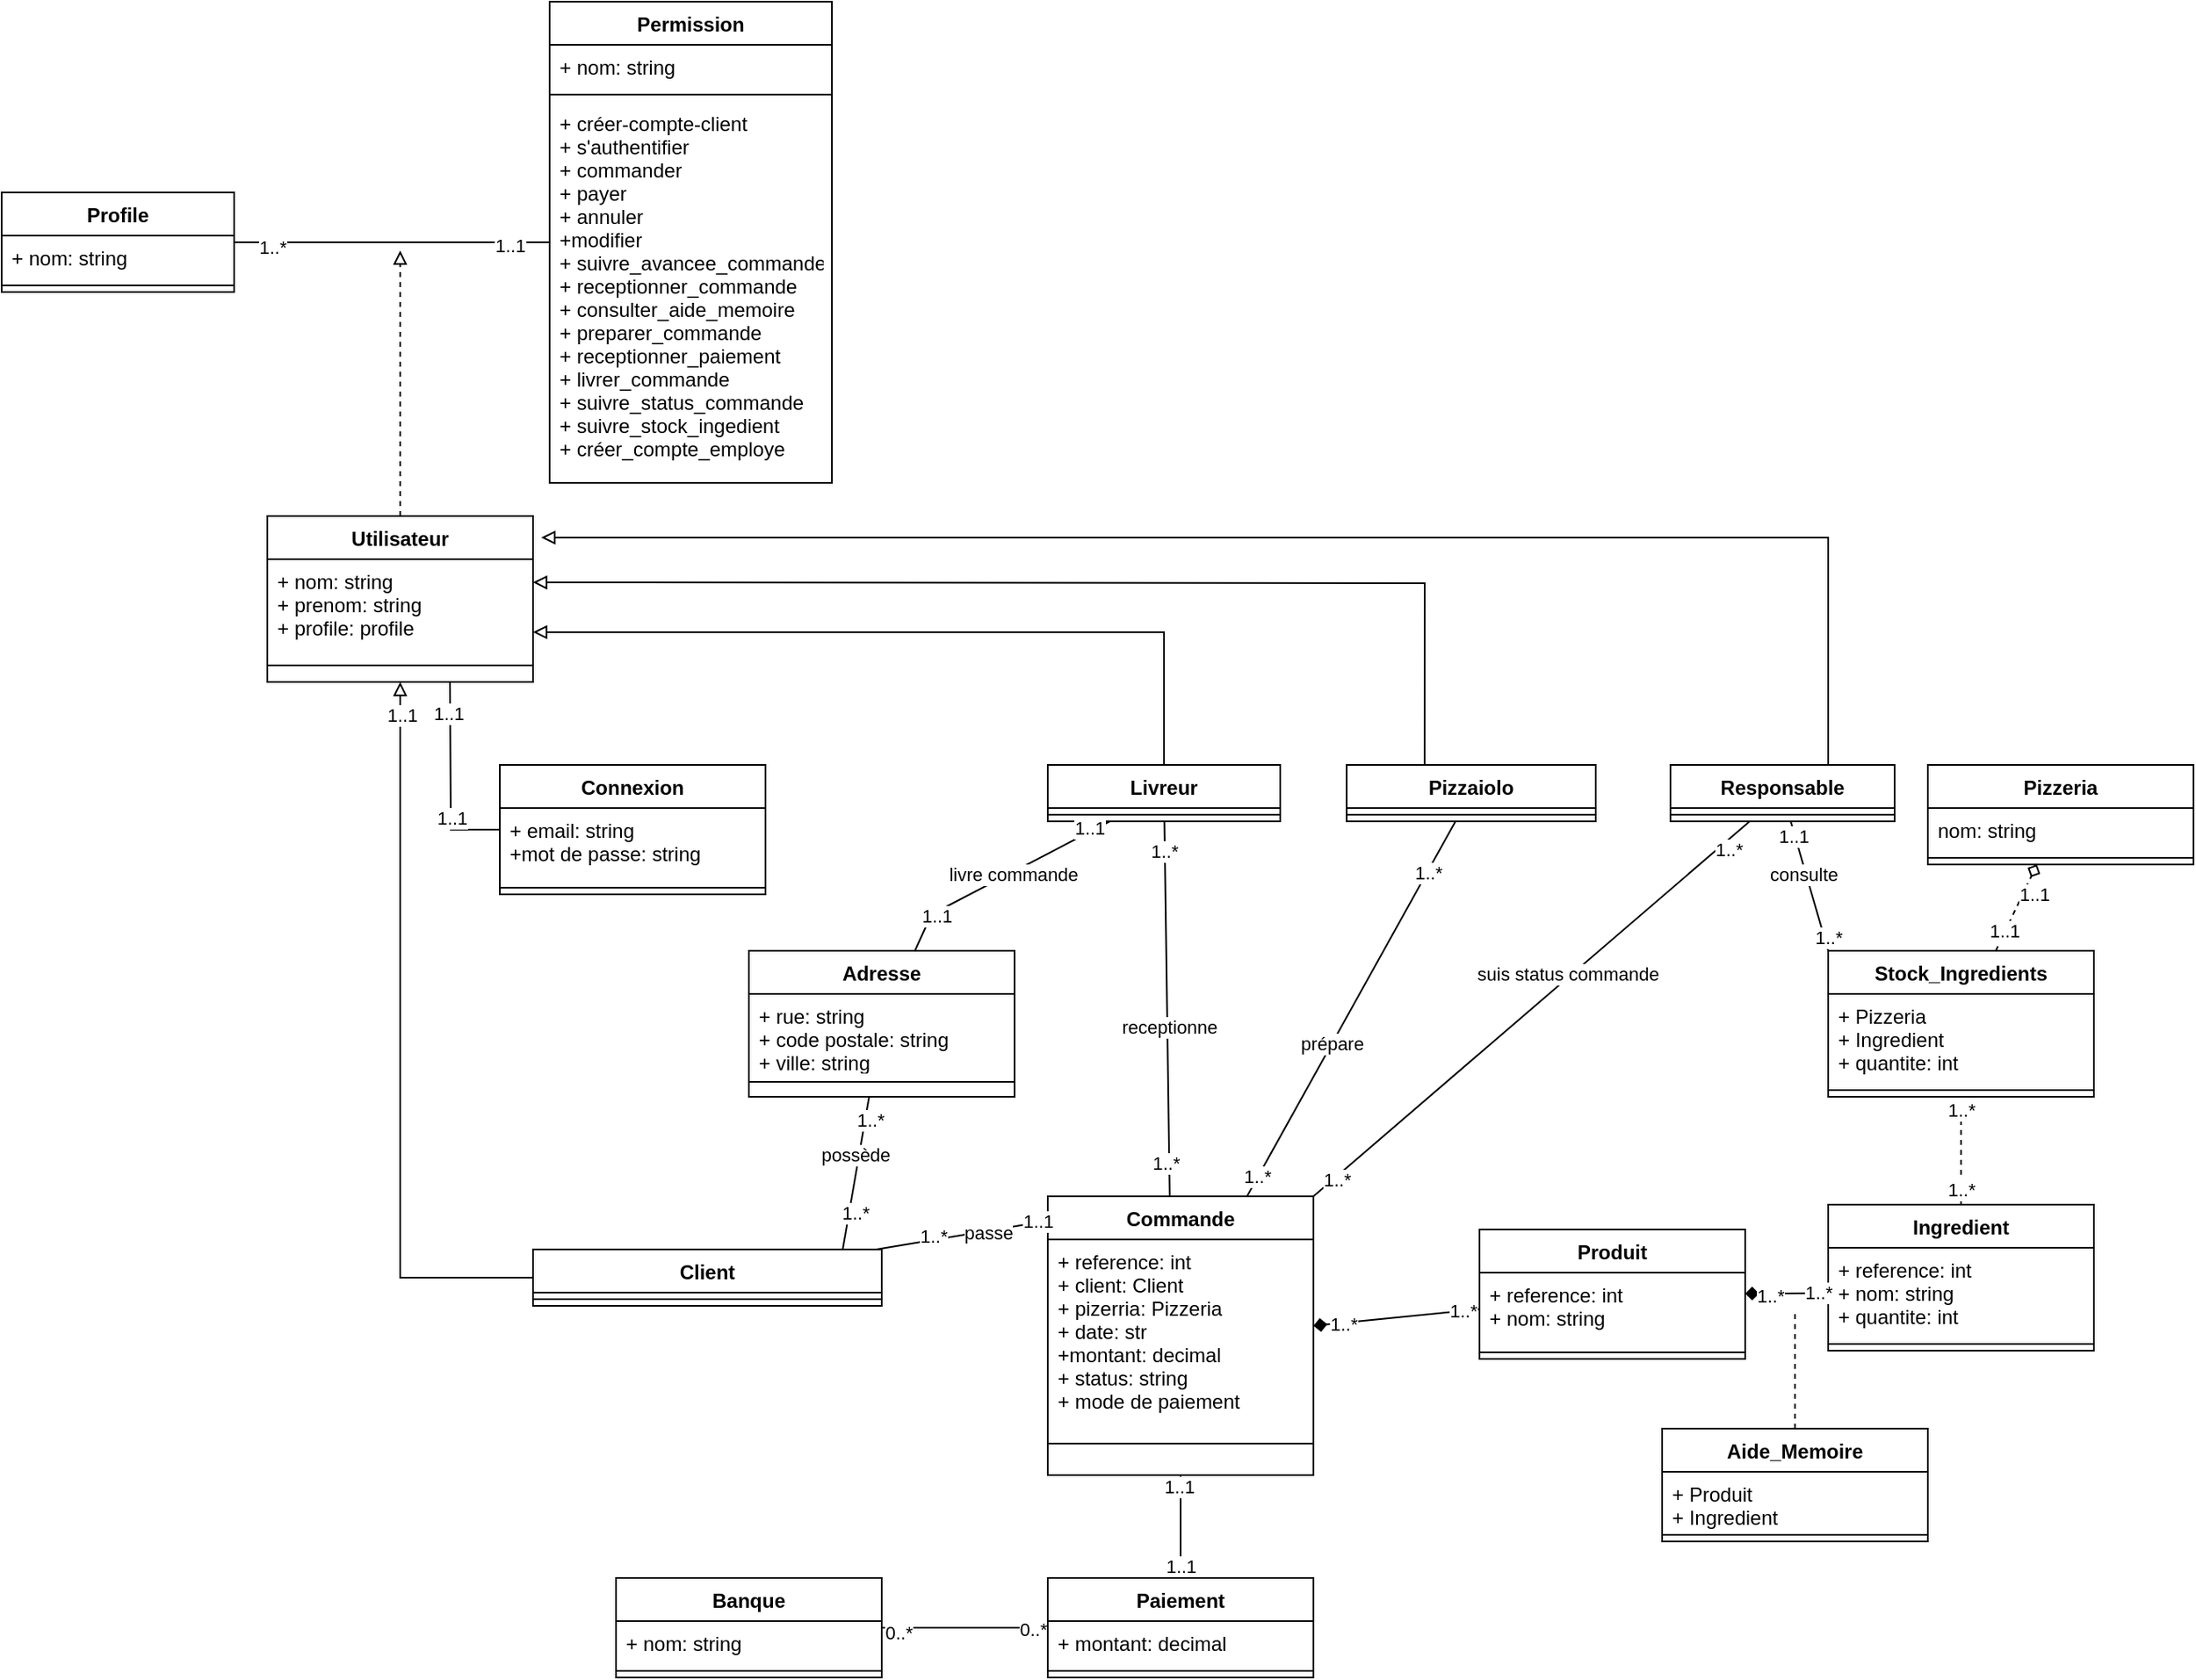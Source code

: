 <mxfile version="14.5.1" type="device"><diagram id="KDp-JJ43dgrBgCFw_8fw" name="Page-1"><mxGraphModel dx="2255" dy="1453" grid="1" gridSize="10" guides="1" tooltips="1" connect="1" arrows="1" fold="1" page="1" pageScale="1" pageWidth="1169" pageHeight="827" math="0" shadow="0"><root><mxCell id="0"/><mxCell id="1" parent="0"/><mxCell id="jycXSG4LUlBcbVMCZp96-9" style="edgeStyle=orthogonalEdgeStyle;rounded=0;orthogonalLoop=1;jettySize=auto;html=1;endArrow=none;endFill=0;startArrow=block;startFill=0;" parent="1" source="cRsiavOP6_7b4JECC0qZ-1" target="cRsiavOP6_7b4JECC0qZ-10" edge="1"><mxGeometry relative="1" as="geometry"><mxPoint x="-180" y="90" as="sourcePoint"/><mxPoint x="-60" y="376" as="targetPoint"/><Array as="points"><mxPoint x="-180" y="329"/></Array></mxGeometry></mxCell><mxCell id="jycXSG4LUlBcbVMCZp96-45" value="1..1" style="edgeLabel;html=1;align=center;verticalAlign=middle;resizable=0;points=[];" parent="jycXSG4LUlBcbVMCZp96-9" vertex="1" connectable="0"><mxGeometry x="-0.911" y="1" relative="1" as="geometry"><mxPoint as="offset"/></mxGeometry></mxCell><mxCell id="-czMJHXksivfodqNYjvB-1" style="edgeStyle=orthogonalEdgeStyle;rounded=0;orthogonalLoop=1;jettySize=auto;html=1;dashed=1;endArrow=block;endFill=0;" parent="1" source="cRsiavOP6_7b4JECC0qZ-1" edge="1"><mxGeometry relative="1" as="geometry"><mxPoint x="-180" y="-290" as="targetPoint"/></mxGeometry></mxCell><mxCell id="cRsiavOP6_7b4JECC0qZ-1" value="Utilisateur" style="swimlane;fontStyle=1;align=center;verticalAlign=top;childLayout=stackLayout;horizontal=1;startSize=26;horizontalStack=0;resizeParent=1;resizeParentMax=0;resizeLast=0;collapsible=1;marginBottom=0;" parent="1" vertex="1"><mxGeometry x="-260" y="-130" width="160" height="100" as="geometry"/></mxCell><mxCell id="cRsiavOP6_7b4JECC0qZ-2" value="+ nom: string&#10;+ prenom: string&#10;+ profile: profile" style="text;strokeColor=none;fillColor=none;align=left;verticalAlign=top;spacingLeft=4;spacingRight=4;overflow=hidden;rotatable=0;points=[[0,0.5],[1,0.5]];portConstraint=eastwest;" parent="cRsiavOP6_7b4JECC0qZ-1" vertex="1"><mxGeometry y="26" width="160" height="54" as="geometry"/></mxCell><mxCell id="cRsiavOP6_7b4JECC0qZ-3" value="" style="line;strokeWidth=1;fillColor=none;align=left;verticalAlign=middle;spacingTop=-1;spacingLeft=3;spacingRight=3;rotatable=0;labelPosition=right;points=[];portConstraint=eastwest;" parent="cRsiavOP6_7b4JECC0qZ-1" vertex="1"><mxGeometry y="80" width="160" height="20" as="geometry"/></mxCell><mxCell id="cRsiavOP6_7b4JECC0qZ-87" style="edgeStyle=none;rounded=0;orthogonalLoop=1;jettySize=auto;html=1;exitX=0.888;exitY=0.008;exitDx=0;exitDy=0;endArrow=none;endFill=0;exitPerimeter=0;" parent="1" source="cRsiavOP6_7b4JECC0qZ-10" target="cRsiavOP6_7b4JECC0qZ-15" edge="1"><mxGeometry relative="1" as="geometry"><mxPoint x="-20" y="210" as="targetPoint"/></mxGeometry></mxCell><mxCell id="cRsiavOP6_7b4JECC0qZ-89" value="1..*" style="edgeLabel;html=1;align=center;verticalAlign=middle;resizable=0;points=[];" parent="cRsiavOP6_7b4JECC0qZ-87" vertex="1" connectable="0"><mxGeometry x="-0.503" y="-3" relative="1" as="geometry"><mxPoint as="offset"/></mxGeometry></mxCell><mxCell id="cRsiavOP6_7b4JECC0qZ-90" value="1..*" style="edgeLabel;html=1;align=center;verticalAlign=middle;resizable=0;points=[];" parent="cRsiavOP6_7b4JECC0qZ-87" vertex="1" connectable="0"><mxGeometry x="0.706" y="-3" relative="1" as="geometry"><mxPoint as="offset"/></mxGeometry></mxCell><mxCell id="cRsiavOP6_7b4JECC0qZ-106" value="possède" style="edgeLabel;html=1;align=center;verticalAlign=middle;resizable=0;points=[];" parent="cRsiavOP6_7b4JECC0qZ-87" vertex="1" connectable="0"><mxGeometry x="0.23" y="3" relative="1" as="geometry"><mxPoint as="offset"/></mxGeometry></mxCell><mxCell id="cRsiavOP6_7b4JECC0qZ-10" value="Client" style="swimlane;fontStyle=1;align=center;verticalAlign=top;childLayout=stackLayout;horizontal=1;startSize=26;horizontalStack=0;resizeParent=1;resizeParentMax=0;resizeLast=0;collapsible=1;marginBottom=0;" parent="1" vertex="1"><mxGeometry x="-100" y="312" width="210" height="34" as="geometry"><mxRectangle x="240" y="270" width="70" height="26" as="alternateBounds"/></mxGeometry></mxCell><mxCell id="cRsiavOP6_7b4JECC0qZ-12" value="" style="line;strokeWidth=1;fillColor=none;align=left;verticalAlign=middle;spacingTop=-1;spacingLeft=3;spacingRight=3;rotatable=0;labelPosition=right;points=[];portConstraint=eastwest;" parent="cRsiavOP6_7b4JECC0qZ-10" vertex="1"><mxGeometry y="26" width="210" height="8" as="geometry"/></mxCell><mxCell id="cRsiavOP6_7b4JECC0qZ-15" value="Adresse" style="swimlane;fontStyle=1;align=center;verticalAlign=top;childLayout=stackLayout;horizontal=1;startSize=26;horizontalStack=0;resizeParent=1;resizeParentMax=0;resizeLast=0;collapsible=1;marginBottom=0;" parent="1" vertex="1"><mxGeometry x="30" y="132" width="160" height="88" as="geometry"/></mxCell><mxCell id="cRsiavOP6_7b4JECC0qZ-16" value="+ rue: string&#10;+ code postale: string&#10;+ ville: string" style="text;strokeColor=none;fillColor=none;align=left;verticalAlign=top;spacingLeft=4;spacingRight=4;overflow=hidden;rotatable=0;points=[[0,0.5],[1,0.5]];portConstraint=eastwest;" parent="cRsiavOP6_7b4JECC0qZ-15" vertex="1"><mxGeometry y="26" width="160" height="44" as="geometry"/></mxCell><mxCell id="cRsiavOP6_7b4JECC0qZ-17" value="" style="line;strokeWidth=1;fillColor=none;align=left;verticalAlign=middle;spacingTop=-1;spacingLeft=3;spacingRight=3;rotatable=0;labelPosition=right;points=[];portConstraint=eastwest;" parent="cRsiavOP6_7b4JECC0qZ-15" vertex="1"><mxGeometry y="70" width="160" height="18" as="geometry"/></mxCell><mxCell id="cRsiavOP6_7b4JECC0qZ-121" style="edgeStyle=none;rounded=0;orthogonalLoop=1;jettySize=auto;html=1;exitX=0.75;exitY=0;exitDx=0;exitDy=0;endArrow=none;endFill=0;" parent="1" source="cRsiavOP6_7b4JECC0qZ-25" target="cRsiavOP6_7b4JECC0qZ-53" edge="1"><mxGeometry relative="1" as="geometry"/></mxCell><mxCell id="cRsiavOP6_7b4JECC0qZ-122" value="1..*" style="edgeLabel;html=1;align=center;verticalAlign=middle;resizable=0;points=[];" parent="cRsiavOP6_7b4JECC0qZ-121" vertex="1" connectable="0"><mxGeometry x="0.73" relative="1" as="geometry"><mxPoint as="offset"/></mxGeometry></mxCell><mxCell id="cRsiavOP6_7b4JECC0qZ-123" value="1..*" style="edgeLabel;html=1;align=center;verticalAlign=middle;resizable=0;points=[];" parent="cRsiavOP6_7b4JECC0qZ-121" vertex="1" connectable="0"><mxGeometry x="-0.901" y="1" relative="1" as="geometry"><mxPoint as="offset"/></mxGeometry></mxCell><mxCell id="cRsiavOP6_7b4JECC0qZ-124" value="prépare" style="edgeLabel;html=1;align=center;verticalAlign=middle;resizable=0;points=[];" parent="cRsiavOP6_7b4JECC0qZ-121" vertex="1" connectable="0"><mxGeometry x="-0.187" relative="1" as="geometry"><mxPoint as="offset"/></mxGeometry></mxCell><mxCell id="cRsiavOP6_7b4JECC0qZ-125" style="edgeStyle=none;rounded=0;orthogonalLoop=1;jettySize=auto;html=1;exitX=1;exitY=0;exitDx=0;exitDy=0;endArrow=none;endFill=0;" parent="1" source="cRsiavOP6_7b4JECC0qZ-25" target="cRsiavOP6_7b4JECC0qZ-57" edge="1"><mxGeometry relative="1" as="geometry"><mxPoint x="620" y="130" as="targetPoint"/></mxGeometry></mxCell><mxCell id="cRsiavOP6_7b4JECC0qZ-126" value="1..*" style="edgeLabel;html=1;align=center;verticalAlign=middle;resizable=0;points=[];" parent="cRsiavOP6_7b4JECC0qZ-125" vertex="1" connectable="0"><mxGeometry x="-0.9" y="-1" relative="1" as="geometry"><mxPoint as="offset"/></mxGeometry></mxCell><mxCell id="cRsiavOP6_7b4JECC0qZ-127" value="1..*" style="edgeLabel;html=1;align=center;verticalAlign=middle;resizable=0;points=[];" parent="cRsiavOP6_7b4JECC0qZ-125" vertex="1" connectable="0"><mxGeometry x="0.881" y="-4" relative="1" as="geometry"><mxPoint as="offset"/></mxGeometry></mxCell><mxCell id="cRsiavOP6_7b4JECC0qZ-128" value="suis status commande" style="edgeLabel;html=1;align=center;verticalAlign=middle;resizable=0;points=[];" parent="cRsiavOP6_7b4JECC0qZ-125" vertex="1" connectable="0"><mxGeometry x="0.175" y="2" relative="1" as="geometry"><mxPoint as="offset"/></mxGeometry></mxCell><mxCell id="cRsiavOP6_7b4JECC0qZ-25" value="Commande" style="swimlane;fontStyle=1;align=center;verticalAlign=top;childLayout=stackLayout;horizontal=1;startSize=26;horizontalStack=0;resizeParent=1;resizeParentMax=0;resizeLast=0;collapsible=1;marginBottom=0;" parent="1" vertex="1"><mxGeometry x="210" y="280" width="160" height="168" as="geometry"/></mxCell><mxCell id="cRsiavOP6_7b4JECC0qZ-26" value="+ reference: int&#10;+ client: Client&#10;+ pizerria: Pizzeria&#10;+ date: str&#10;+montant: decimal&#10;+ status: string&#10;+ mode de paiement" style="text;strokeColor=none;fillColor=none;align=left;verticalAlign=top;spacingLeft=4;spacingRight=4;overflow=hidden;rotatable=0;points=[[0,0.5],[1,0.5]];portConstraint=eastwest;" parent="cRsiavOP6_7b4JECC0qZ-25" vertex="1"><mxGeometry y="26" width="160" height="104" as="geometry"/></mxCell><mxCell id="cRsiavOP6_7b4JECC0qZ-27" value="" style="line;strokeWidth=1;fillColor=none;align=left;verticalAlign=middle;spacingTop=-1;spacingLeft=3;spacingRight=3;rotatable=0;labelPosition=right;points=[];portConstraint=eastwest;" parent="cRsiavOP6_7b4JECC0qZ-25" vertex="1"><mxGeometry y="130" width="160" height="38" as="geometry"/></mxCell><mxCell id="cRsiavOP6_7b4JECC0qZ-29" value="Produit" style="swimlane;fontStyle=1;align=center;verticalAlign=top;childLayout=stackLayout;horizontal=1;startSize=26;horizontalStack=0;resizeParent=1;resizeParentMax=0;resizeLast=0;collapsible=1;marginBottom=0;" parent="1" vertex="1"><mxGeometry x="470" y="300" width="160" height="78" as="geometry"/></mxCell><mxCell id="cRsiavOP6_7b4JECC0qZ-30" value="+ reference: int&#10;+ nom: string" style="text;strokeColor=none;fillColor=none;align=left;verticalAlign=top;spacingLeft=4;spacingRight=4;overflow=hidden;rotatable=0;points=[[0,0.5],[1,0.5]];portConstraint=eastwest;" parent="cRsiavOP6_7b4JECC0qZ-29" vertex="1"><mxGeometry y="26" width="160" height="44" as="geometry"/></mxCell><mxCell id="cRsiavOP6_7b4JECC0qZ-31" value="" style="line;strokeWidth=1;fillColor=none;align=left;verticalAlign=middle;spacingTop=-1;spacingLeft=3;spacingRight=3;rotatable=0;labelPosition=right;points=[];portConstraint=eastwest;" parent="cRsiavOP6_7b4JECC0qZ-29" vertex="1"><mxGeometry y="70" width="160" height="8" as="geometry"/></mxCell><mxCell id="cRsiavOP6_7b4JECC0qZ-33" value="Pizzeria" style="swimlane;fontStyle=1;align=center;verticalAlign=top;childLayout=stackLayout;horizontal=1;startSize=26;horizontalStack=0;resizeParent=1;resizeParentMax=0;resizeLast=0;collapsible=1;marginBottom=0;" parent="1" vertex="1"><mxGeometry x="740" y="20" width="160" height="60" as="geometry"/></mxCell><mxCell id="cRsiavOP6_7b4JECC0qZ-34" value="nom: string" style="text;strokeColor=none;fillColor=none;align=left;verticalAlign=top;spacingLeft=4;spacingRight=4;overflow=hidden;rotatable=0;points=[[0,0.5],[1,0.5]];portConstraint=eastwest;" parent="cRsiavOP6_7b4JECC0qZ-33" vertex="1"><mxGeometry y="26" width="160" height="26" as="geometry"/></mxCell><mxCell id="cRsiavOP6_7b4JECC0qZ-35" value="" style="line;strokeWidth=1;fillColor=none;align=left;verticalAlign=middle;spacingTop=-1;spacingLeft=3;spacingRight=3;rotatable=0;labelPosition=right;points=[];portConstraint=eastwest;" parent="cRsiavOP6_7b4JECC0qZ-33" vertex="1"><mxGeometry y="52" width="160" height="8" as="geometry"/></mxCell><mxCell id="cRsiavOP6_7b4JECC0qZ-100" style="edgeStyle=none;rounded=0;orthogonalLoop=1;jettySize=auto;html=1;endArrow=none;endFill=0;dashed=1;" parent="1" source="cRsiavOP6_7b4JECC0qZ-37" target="cRsiavOP6_7b4JECC0qZ-61" edge="1"><mxGeometry relative="1" as="geometry"/></mxCell><mxCell id="cRsiavOP6_7b4JECC0qZ-101" value="1..*" style="edgeLabel;html=1;align=center;verticalAlign=middle;resizable=0;points=[];" parent="cRsiavOP6_7b4JECC0qZ-100" vertex="1" connectable="0"><mxGeometry x="-0.709" relative="1" as="geometry"><mxPoint as="offset"/></mxGeometry></mxCell><mxCell id="cRsiavOP6_7b4JECC0qZ-102" value="1..*" style="edgeLabel;html=1;align=center;verticalAlign=middle;resizable=0;points=[];" parent="cRsiavOP6_7b4JECC0qZ-100" vertex="1" connectable="0"><mxGeometry x="0.767" relative="1" as="geometry"><mxPoint as="offset"/></mxGeometry></mxCell><mxCell id="cRsiavOP6_7b4JECC0qZ-37" value="Ingredient" style="swimlane;fontStyle=1;align=center;verticalAlign=top;childLayout=stackLayout;horizontal=1;startSize=26;horizontalStack=0;resizeParent=1;resizeParentMax=0;resizeLast=0;collapsible=1;marginBottom=0;" parent="1" vertex="1"><mxGeometry x="680" y="285" width="160" height="88" as="geometry"/></mxCell><mxCell id="cRsiavOP6_7b4JECC0qZ-38" value="+ reference: int&#10;+ nom: string&#10;+ quantite: int" style="text;strokeColor=none;fillColor=none;align=left;verticalAlign=top;spacingLeft=4;spacingRight=4;overflow=hidden;rotatable=0;points=[[0,0.5],[1,0.5]];portConstraint=eastwest;" parent="cRsiavOP6_7b4JECC0qZ-37" vertex="1"><mxGeometry y="26" width="160" height="54" as="geometry"/></mxCell><mxCell id="cRsiavOP6_7b4JECC0qZ-39" value="" style="line;strokeWidth=1;fillColor=none;align=left;verticalAlign=middle;spacingTop=-1;spacingLeft=3;spacingRight=3;rotatable=0;labelPosition=right;points=[];portConstraint=eastwest;" parent="cRsiavOP6_7b4JECC0qZ-37" vertex="1"><mxGeometry y="80" width="160" height="8" as="geometry"/></mxCell><mxCell id="jycXSG4LUlBcbVMCZp96-35" style="edgeStyle=orthogonalEdgeStyle;rounded=0;orthogonalLoop=1;jettySize=auto;html=1;dashed=1;endArrow=none;endFill=0;" parent="1" source="cRsiavOP6_7b4JECC0qZ-41" edge="1"><mxGeometry relative="1" as="geometry"><mxPoint x="660" y="350" as="targetPoint"/></mxGeometry></mxCell><mxCell id="cRsiavOP6_7b4JECC0qZ-41" value="Aide_Memoire" style="swimlane;fontStyle=1;align=center;verticalAlign=top;childLayout=stackLayout;horizontal=1;startSize=26;horizontalStack=0;resizeParent=1;resizeParentMax=0;resizeLast=0;collapsible=1;marginBottom=0;" parent="1" vertex="1"><mxGeometry x="580" y="420" width="160" height="68" as="geometry"/></mxCell><mxCell id="cRsiavOP6_7b4JECC0qZ-42" value="+ Produit&#10;+ Ingredient" style="text;strokeColor=none;fillColor=none;align=left;verticalAlign=top;spacingLeft=4;spacingRight=4;overflow=hidden;rotatable=0;points=[[0,0.5],[1,0.5]];portConstraint=eastwest;" parent="cRsiavOP6_7b4JECC0qZ-41" vertex="1"><mxGeometry y="26" width="160" height="34" as="geometry"/></mxCell><mxCell id="cRsiavOP6_7b4JECC0qZ-43" value="" style="line;strokeWidth=1;fillColor=none;align=left;verticalAlign=middle;spacingTop=-1;spacingLeft=3;spacingRight=3;rotatable=0;labelPosition=right;points=[];portConstraint=eastwest;" parent="cRsiavOP6_7b4JECC0qZ-41" vertex="1"><mxGeometry y="60" width="160" height="8" as="geometry"/></mxCell><mxCell id="jycXSG4LUlBcbVMCZp96-1" style="edgeStyle=orthogonalEdgeStyle;rounded=0;orthogonalLoop=1;jettySize=auto;html=1;endArrow=none;endFill=0;" parent="1" source="cRsiavOP6_7b4JECC0qZ-45" target="cRsiavOP6_7b4JECC0qZ-65" edge="1"><mxGeometry relative="1" as="geometry"/></mxCell><mxCell id="jycXSG4LUlBcbVMCZp96-3" value="0..*" style="edgeLabel;html=1;align=center;verticalAlign=middle;resizable=0;points=[];" parent="jycXSG4LUlBcbVMCZp96-1" vertex="1" connectable="0"><mxGeometry x="-0.8" y="-3" relative="1" as="geometry"><mxPoint as="offset"/></mxGeometry></mxCell><mxCell id="jycXSG4LUlBcbVMCZp96-4" value="0..*" style="edgeLabel;html=1;align=center;verticalAlign=middle;resizable=0;points=[];" parent="jycXSG4LUlBcbVMCZp96-1" vertex="1" connectable="0"><mxGeometry x="0.818" y="-1" relative="1" as="geometry"><mxPoint as="offset"/></mxGeometry></mxCell><mxCell id="cRsiavOP6_7b4JECC0qZ-45" value="Banque" style="swimlane;fontStyle=1;align=center;verticalAlign=top;childLayout=stackLayout;horizontal=1;startSize=26;horizontalStack=0;resizeParent=1;resizeParentMax=0;resizeLast=0;collapsible=1;marginBottom=0;" parent="1" vertex="1"><mxGeometry x="-50" y="510" width="160" height="60" as="geometry"/></mxCell><mxCell id="cRsiavOP6_7b4JECC0qZ-46" value="+ nom: string" style="text;strokeColor=none;fillColor=none;align=left;verticalAlign=top;spacingLeft=4;spacingRight=4;overflow=hidden;rotatable=0;points=[[0,0.5],[1,0.5]];portConstraint=eastwest;" parent="cRsiavOP6_7b4JECC0qZ-45" vertex="1"><mxGeometry y="26" width="160" height="26" as="geometry"/></mxCell><mxCell id="cRsiavOP6_7b4JECC0qZ-47" value="" style="line;strokeWidth=1;fillColor=none;align=left;verticalAlign=middle;spacingTop=-1;spacingLeft=3;spacingRight=3;rotatable=0;labelPosition=right;points=[];portConstraint=eastwest;" parent="cRsiavOP6_7b4JECC0qZ-45" vertex="1"><mxGeometry y="52" width="160" height="8" as="geometry"/></mxCell><mxCell id="cRsiavOP6_7b4JECC0qZ-112" style="edgeStyle=none;rounded=0;orthogonalLoop=1;jettySize=auto;html=1;entryX=0.459;entryY=-0.001;entryDx=0;entryDy=0;entryPerimeter=0;endArrow=none;endFill=0;" parent="1" source="cRsiavOP6_7b4JECC0qZ-49" target="cRsiavOP6_7b4JECC0qZ-25" edge="1"><mxGeometry relative="1" as="geometry"/></mxCell><mxCell id="cRsiavOP6_7b4JECC0qZ-114" value="1..*" style="edgeLabel;html=1;align=center;verticalAlign=middle;resizable=0;points=[];" parent="cRsiavOP6_7b4JECC0qZ-112" vertex="1" connectable="0"><mxGeometry x="0.822" y="-2" relative="1" as="geometry"><mxPoint as="offset"/></mxGeometry></mxCell><mxCell id="cRsiavOP6_7b4JECC0qZ-115" value="receptionne" style="edgeLabel;html=1;align=center;verticalAlign=middle;resizable=0;points=[];" parent="cRsiavOP6_7b4JECC0qZ-112" vertex="1" connectable="0"><mxGeometry x="0.098" y="1" relative="1" as="geometry"><mxPoint as="offset"/></mxGeometry></mxCell><mxCell id="cRsiavOP6_7b4JECC0qZ-120" value="1..*" style="edgeLabel;html=1;align=center;verticalAlign=middle;resizable=0;points=[];" parent="cRsiavOP6_7b4JECC0qZ-112" vertex="1" connectable="0"><mxGeometry x="-0.841" y="-1" relative="1" as="geometry"><mxPoint as="offset"/></mxGeometry></mxCell><mxCell id="cRsiavOP6_7b4JECC0qZ-49" value="Livreur" style="swimlane;fontStyle=1;align=center;verticalAlign=top;childLayout=stackLayout;horizontal=1;startSize=26;horizontalStack=0;resizeParent=1;resizeParentMax=0;resizeLast=0;collapsible=1;marginBottom=0;" parent="1" vertex="1"><mxGeometry x="210" y="20" width="140" height="34" as="geometry"><mxRectangle x="210" y="20" width="70" height="26" as="alternateBounds"/></mxGeometry></mxCell><mxCell id="cRsiavOP6_7b4JECC0qZ-51" value="" style="line;strokeWidth=1;fillColor=none;align=left;verticalAlign=middle;spacingTop=-1;spacingLeft=3;spacingRight=3;rotatable=0;labelPosition=right;points=[];portConstraint=eastwest;" parent="cRsiavOP6_7b4JECC0qZ-49" vertex="1"><mxGeometry y="26" width="140" height="8" as="geometry"/></mxCell><mxCell id="cRsiavOP6_7b4JECC0qZ-53" value="Pizzaiolo" style="swimlane;fontStyle=1;align=center;verticalAlign=top;childLayout=stackLayout;horizontal=1;startSize=26;horizontalStack=0;resizeParent=1;resizeParentMax=0;resizeLast=0;collapsible=1;marginBottom=0;" parent="1" vertex="1"><mxGeometry x="390" y="20" width="150" height="34" as="geometry"/></mxCell><mxCell id="cRsiavOP6_7b4JECC0qZ-55" value="" style="line;strokeWidth=1;fillColor=none;align=left;verticalAlign=middle;spacingTop=-1;spacingLeft=3;spacingRight=3;rotatable=0;labelPosition=right;points=[];portConstraint=eastwest;" parent="cRsiavOP6_7b4JECC0qZ-53" vertex="1"><mxGeometry y="26" width="150" height="8" as="geometry"/></mxCell><mxCell id="cRsiavOP6_7b4JECC0qZ-57" value="Responsable" style="swimlane;fontStyle=1;align=center;verticalAlign=top;childLayout=stackLayout;horizontal=1;startSize=26;horizontalStack=0;resizeParent=1;resizeParentMax=0;resizeLast=0;collapsible=1;marginBottom=0;" parent="1" vertex="1"><mxGeometry x="585" y="20" width="135" height="34" as="geometry"/></mxCell><mxCell id="cRsiavOP6_7b4JECC0qZ-59" value="" style="line;strokeWidth=1;fillColor=none;align=left;verticalAlign=middle;spacingTop=-1;spacingLeft=3;spacingRight=3;rotatable=0;labelPosition=right;points=[];portConstraint=eastwest;" parent="cRsiavOP6_7b4JECC0qZ-57" vertex="1"><mxGeometry y="26" width="135" height="8" as="geometry"/></mxCell><mxCell id="cRsiavOP6_7b4JECC0qZ-103" style="edgeStyle=none;rounded=0;orthogonalLoop=1;jettySize=auto;html=1;startArrow=none;startFill=0;endArrow=diamond;endFill=0;dashed=1;" parent="1" source="cRsiavOP6_7b4JECC0qZ-61" target="cRsiavOP6_7b4JECC0qZ-33" edge="1"><mxGeometry relative="1" as="geometry"><mxPoint x="980" y="116" as="targetPoint"/></mxGeometry></mxCell><mxCell id="cRsiavOP6_7b4JECC0qZ-104" value="1..1" style="edgeLabel;html=1;align=center;verticalAlign=middle;resizable=0;points=[];" parent="cRsiavOP6_7b4JECC0qZ-103" vertex="1" connectable="0"><mxGeometry x="-0.589" relative="1" as="geometry"><mxPoint y="-1" as="offset"/></mxGeometry></mxCell><mxCell id="cRsiavOP6_7b4JECC0qZ-105" value="1..1" style="edgeLabel;html=1;align=center;verticalAlign=middle;resizable=0;points=[];" parent="cRsiavOP6_7b4JECC0qZ-103" vertex="1" connectable="0"><mxGeometry x="0.767" y="-1" relative="1" as="geometry"><mxPoint y="11" as="offset"/></mxGeometry></mxCell><mxCell id="cRsiavOP6_7b4JECC0qZ-129" style="edgeStyle=none;rounded=0;orthogonalLoop=1;jettySize=auto;html=1;exitX=0;exitY=0;exitDx=0;exitDy=0;endArrow=none;endFill=0;" parent="1" source="cRsiavOP6_7b4JECC0qZ-61" target="cRsiavOP6_7b4JECC0qZ-57" edge="1"><mxGeometry relative="1" as="geometry"/></mxCell><mxCell id="cRsiavOP6_7b4JECC0qZ-130" value="1..1" style="edgeLabel;html=1;align=center;verticalAlign=middle;resizable=0;points=[];" parent="cRsiavOP6_7b4JECC0qZ-129" vertex="1" connectable="0"><mxGeometry x="0.787" y="1" relative="1" as="geometry"><mxPoint as="offset"/></mxGeometry></mxCell><mxCell id="cRsiavOP6_7b4JECC0qZ-131" value="1..*" style="edgeLabel;html=1;align=center;verticalAlign=middle;resizable=0;points=[];" parent="cRsiavOP6_7b4JECC0qZ-129" vertex="1" connectable="0"><mxGeometry x="-0.789" y="-2" relative="1" as="geometry"><mxPoint as="offset"/></mxGeometry></mxCell><mxCell id="jycXSG4LUlBcbVMCZp96-8" value="consulte" style="edgeLabel;html=1;align=center;verticalAlign=middle;resizable=0;points=[];" parent="cRsiavOP6_7b4JECC0qZ-129" vertex="1" connectable="0"><mxGeometry x="0.206" y="2" relative="1" as="geometry"><mxPoint as="offset"/></mxGeometry></mxCell><mxCell id="cRsiavOP6_7b4JECC0qZ-61" value="Stock_Ingredients" style="swimlane;fontStyle=1;align=center;verticalAlign=top;childLayout=stackLayout;horizontal=1;startSize=26;horizontalStack=0;resizeParent=1;resizeParentMax=0;resizeLast=0;collapsible=1;marginBottom=0;" parent="1" vertex="1"><mxGeometry x="680" y="132" width="160" height="88" as="geometry"/></mxCell><mxCell id="cRsiavOP6_7b4JECC0qZ-62" value="+ Pizzeria&#10;+ Ingredient&#10;+ quantite: int" style="text;strokeColor=none;fillColor=none;align=left;verticalAlign=top;spacingLeft=4;spacingRight=4;overflow=hidden;rotatable=0;points=[[0,0.5],[1,0.5]];portConstraint=eastwest;" parent="cRsiavOP6_7b4JECC0qZ-61" vertex="1"><mxGeometry y="26" width="160" height="54" as="geometry"/></mxCell><mxCell id="cRsiavOP6_7b4JECC0qZ-63" value="" style="line;strokeWidth=1;fillColor=none;align=left;verticalAlign=middle;spacingTop=-1;spacingLeft=3;spacingRight=3;rotatable=0;labelPosition=right;points=[];portConstraint=eastwest;" parent="cRsiavOP6_7b4JECC0qZ-61" vertex="1"><mxGeometry y="80" width="160" height="8" as="geometry"/></mxCell><mxCell id="jycXSG4LUlBcbVMCZp96-5" style="edgeStyle=orthogonalEdgeStyle;rounded=0;orthogonalLoop=1;jettySize=auto;html=1;endArrow=none;endFill=0;" parent="1" source="cRsiavOP6_7b4JECC0qZ-65" target="cRsiavOP6_7b4JECC0qZ-25" edge="1"><mxGeometry relative="1" as="geometry"/></mxCell><mxCell id="jycXSG4LUlBcbVMCZp96-6" value="1..1" style="edgeLabel;html=1;align=center;verticalAlign=middle;resizable=0;points=[];" parent="jycXSG4LUlBcbVMCZp96-5" vertex="1" connectable="0"><mxGeometry x="0.778" y="1" relative="1" as="geometry"><mxPoint as="offset"/></mxGeometry></mxCell><mxCell id="jycXSG4LUlBcbVMCZp96-7" value="1..1" style="edgeLabel;html=1;align=center;verticalAlign=middle;resizable=0;points=[];" parent="jycXSG4LUlBcbVMCZp96-5" vertex="1" connectable="0"><mxGeometry x="-0.778" relative="1" as="geometry"><mxPoint as="offset"/></mxGeometry></mxCell><mxCell id="cRsiavOP6_7b4JECC0qZ-65" value="Paiement" style="swimlane;fontStyle=1;align=center;verticalAlign=top;childLayout=stackLayout;horizontal=1;startSize=26;horizontalStack=0;resizeParent=1;resizeParentMax=0;resizeLast=0;collapsible=1;marginBottom=0;" parent="1" vertex="1"><mxGeometry x="210" y="510" width="160" height="60" as="geometry"/></mxCell><mxCell id="cRsiavOP6_7b4JECC0qZ-66" value="+ montant: decimal" style="text;strokeColor=none;fillColor=none;align=left;verticalAlign=top;spacingLeft=4;spacingRight=4;overflow=hidden;rotatable=0;points=[[0,0.5],[1,0.5]];portConstraint=eastwest;" parent="cRsiavOP6_7b4JECC0qZ-65" vertex="1"><mxGeometry y="26" width="160" height="26" as="geometry"/></mxCell><mxCell id="cRsiavOP6_7b4JECC0qZ-67" value="" style="line;strokeWidth=1;fillColor=none;align=left;verticalAlign=middle;spacingTop=-1;spacingLeft=3;spacingRight=3;rotatable=0;labelPosition=right;points=[];portConstraint=eastwest;" parent="cRsiavOP6_7b4JECC0qZ-65" vertex="1"><mxGeometry y="52" width="160" height="8" as="geometry"/></mxCell><mxCell id="cRsiavOP6_7b4JECC0qZ-91" style="edgeStyle=none;rounded=0;orthogonalLoop=1;jettySize=auto;html=1;exitX=1;exitY=0.5;exitDx=0;exitDy=0;entryX=0;entryY=0.5;entryDx=0;entryDy=0;endArrow=none;endFill=0;startArrow=diamond;startFill=1;" parent="1" source="cRsiavOP6_7b4JECC0qZ-26" target="cRsiavOP6_7b4JECC0qZ-30" edge="1"><mxGeometry relative="1" as="geometry"/></mxCell><mxCell id="cRsiavOP6_7b4JECC0qZ-92" value="1..*" style="edgeLabel;html=1;align=center;verticalAlign=middle;resizable=0;points=[];" parent="cRsiavOP6_7b4JECC0qZ-91" vertex="1" connectable="0"><mxGeometry x="-0.654" relative="1" as="geometry"><mxPoint as="offset"/></mxGeometry></mxCell><mxCell id="cRsiavOP6_7b4JECC0qZ-93" value="1..*" style="edgeLabel;html=1;align=center;verticalAlign=middle;resizable=0;points=[];" parent="cRsiavOP6_7b4JECC0qZ-91" vertex="1" connectable="0"><mxGeometry x="0.817" relative="1" as="geometry"><mxPoint x="-1" as="offset"/></mxGeometry></mxCell><mxCell id="cRsiavOP6_7b4JECC0qZ-97" style="edgeStyle=none;rounded=0;orthogonalLoop=1;jettySize=auto;html=1;endArrow=diamond;endFill=1;startArrow=diamond;startFill=1;" parent="1" source="cRsiavOP6_7b4JECC0qZ-38" target="cRsiavOP6_7b4JECC0qZ-29" edge="1"><mxGeometry relative="1" as="geometry"><mxPoint x="610" y="310" as="targetPoint"/></mxGeometry></mxCell><mxCell id="cRsiavOP6_7b4JECC0qZ-98" value="1..*" style="edgeLabel;html=1;align=center;verticalAlign=middle;resizable=0;points=[];" parent="cRsiavOP6_7b4JECC0qZ-97" vertex="1" connectable="0"><mxGeometry x="0.416" y="1" relative="1" as="geometry"><mxPoint as="offset"/></mxGeometry></mxCell><mxCell id="cRsiavOP6_7b4JECC0qZ-99" value="1..*" style="edgeLabel;html=1;align=center;verticalAlign=middle;resizable=0;points=[];" parent="cRsiavOP6_7b4JECC0qZ-97" vertex="1" connectable="0"><mxGeometry x="-0.758" y="-1" relative="1" as="geometry"><mxPoint as="offset"/></mxGeometry></mxCell><mxCell id="cRsiavOP6_7b4JECC0qZ-108" style="edgeStyle=none;rounded=0;orthogonalLoop=1;jettySize=auto;html=1;entryX=0.024;entryY=0.084;entryDx=0;entryDy=0;entryPerimeter=0;endArrow=none;endFill=0;" parent="1" source="cRsiavOP6_7b4JECC0qZ-10" target="cRsiavOP6_7b4JECC0qZ-25" edge="1"><mxGeometry relative="1" as="geometry"/></mxCell><mxCell id="cRsiavOP6_7b4JECC0qZ-109" value="1..*" style="edgeLabel;html=1;align=center;verticalAlign=middle;resizable=0;points=[];" parent="cRsiavOP6_7b4JECC0qZ-108" vertex="1" connectable="0"><mxGeometry x="-0.366" y="3" relative="1" as="geometry"><mxPoint as="offset"/></mxGeometry></mxCell><mxCell id="cRsiavOP6_7b4JECC0qZ-110" value="1..1" style="edgeLabel;html=1;align=center;verticalAlign=middle;resizable=0;points=[];" parent="cRsiavOP6_7b4JECC0qZ-108" vertex="1" connectable="0"><mxGeometry x="0.803" y="1" relative="1" as="geometry"><mxPoint as="offset"/></mxGeometry></mxCell><mxCell id="cRsiavOP6_7b4JECC0qZ-111" value="passe" style="edgeLabel;html=1;align=center;verticalAlign=middle;resizable=0;points=[];" parent="cRsiavOP6_7b4JECC0qZ-108" vertex="1" connectable="0"><mxGeometry x="0.241" y="-1" relative="1" as="geometry"><mxPoint as="offset"/></mxGeometry></mxCell><mxCell id="cRsiavOP6_7b4JECC0qZ-116" style="edgeStyle=none;rounded=0;orthogonalLoop=1;jettySize=auto;html=1;endArrow=none;endFill=0;" parent="1" source="cRsiavOP6_7b4JECC0qZ-49" target="cRsiavOP6_7b4JECC0qZ-15" edge="1"><mxGeometry relative="1" as="geometry"><mxPoint x="-20" y="130" as="targetPoint"/><Array as="points"><mxPoint x="140" y="110"/></Array></mxGeometry></mxCell><mxCell id="cRsiavOP6_7b4JECC0qZ-117" value="1..1" style="edgeLabel;html=1;align=center;verticalAlign=middle;resizable=0;points=[];" parent="cRsiavOP6_7b4JECC0qZ-116" vertex="1" connectable="0"><mxGeometry x="-0.822" y="-2" relative="1" as="geometry"><mxPoint as="offset"/></mxGeometry></mxCell><mxCell id="cRsiavOP6_7b4JECC0qZ-118" value="1..1" style="edgeLabel;html=1;align=center;verticalAlign=middle;resizable=0;points=[];" parent="cRsiavOP6_7b4JECC0qZ-116" vertex="1" connectable="0"><mxGeometry x="0.631" y="2" relative="1" as="geometry"><mxPoint as="offset"/></mxGeometry></mxCell><mxCell id="cRsiavOP6_7b4JECC0qZ-119" value="livre commande" style="edgeLabel;html=1;align=center;verticalAlign=middle;resizable=0;points=[];" parent="cRsiavOP6_7b4JECC0qZ-116" vertex="1" connectable="0"><mxGeometry x="-0.086" y="1" relative="1" as="geometry"><mxPoint as="offset"/></mxGeometry></mxCell><mxCell id="qQmBy8qmAijH9EpwWrDC-1" style="edgeStyle=orthogonalEdgeStyle;rounded=0;orthogonalLoop=1;jettySize=auto;html=1;endArrow=none;endFill=0;" parent="1" source="cRsiavOP6_7b4JECC0qZ-21" edge="1"><mxGeometry relative="1" as="geometry"><mxPoint x="-150" y="-30" as="targetPoint"/></mxGeometry></mxCell><mxCell id="qQmBy8qmAijH9EpwWrDC-2" value="1..1" style="edgeLabel;html=1;align=center;verticalAlign=middle;resizable=0;points=[];" parent="qQmBy8qmAijH9EpwWrDC-1" vertex="1" connectable="0"><mxGeometry x="0.681" y="1" relative="1" as="geometry"><mxPoint as="offset"/></mxGeometry></mxCell><mxCell id="qQmBy8qmAijH9EpwWrDC-3" value="1..1" style="edgeLabel;html=1;align=center;verticalAlign=middle;resizable=0;points=[];" parent="qQmBy8qmAijH9EpwWrDC-1" vertex="1" connectable="0"><mxGeometry x="-0.378" relative="1" as="geometry"><mxPoint as="offset"/></mxGeometry></mxCell><mxCell id="cRsiavOP6_7b4JECC0qZ-21" value="Connexion" style="swimlane;fontStyle=1;align=center;verticalAlign=top;childLayout=stackLayout;horizontal=1;startSize=26;horizontalStack=0;resizeParent=1;resizeParentMax=0;resizeLast=0;collapsible=1;marginBottom=0;" parent="1" vertex="1"><mxGeometry x="-120" y="20" width="160" height="78" as="geometry"/></mxCell><mxCell id="cRsiavOP6_7b4JECC0qZ-22" value="+ email: string&#10;+mot de passe: string" style="text;strokeColor=none;fillColor=none;align=left;verticalAlign=top;spacingLeft=4;spacingRight=4;overflow=hidden;rotatable=0;points=[[0,0.5],[1,0.5]];portConstraint=eastwest;" parent="cRsiavOP6_7b4JECC0qZ-21" vertex="1"><mxGeometry y="26" width="160" height="44" as="geometry"/></mxCell><mxCell id="cRsiavOP6_7b4JECC0qZ-23" value="" style="line;strokeWidth=1;fillColor=none;align=left;verticalAlign=middle;spacingTop=-1;spacingLeft=3;spacingRight=3;rotatable=0;labelPosition=right;points=[];portConstraint=eastwest;" parent="cRsiavOP6_7b4JECC0qZ-21" vertex="1"><mxGeometry y="70" width="160" height="8" as="geometry"/></mxCell><mxCell id="jycXSG4LUlBcbVMCZp96-33" style="edgeStyle=orthogonalEdgeStyle;rounded=0;orthogonalLoop=1;jettySize=auto;html=1;endArrow=none;endFill=0;" parent="1" source="jycXSG4LUlBcbVMCZp96-14" target="jycXSG4LUlBcbVMCZp96-18" edge="1"><mxGeometry relative="1" as="geometry"/></mxCell><mxCell id="jycXSG4LUlBcbVMCZp96-46" value="1..*" style="edgeLabel;html=1;align=center;verticalAlign=middle;resizable=0;points=[];" parent="jycXSG4LUlBcbVMCZp96-33" vertex="1" connectable="0"><mxGeometry x="-0.76" y="-3" relative="1" as="geometry"><mxPoint as="offset"/></mxGeometry></mxCell><mxCell id="jycXSG4LUlBcbVMCZp96-47" value="1..1" style="edgeLabel;html=1;align=center;verticalAlign=middle;resizable=0;points=[];" parent="jycXSG4LUlBcbVMCZp96-33" vertex="1" connectable="0"><mxGeometry x="0.74" y="-2" relative="1" as="geometry"><mxPoint as="offset"/></mxGeometry></mxCell><mxCell id="jycXSG4LUlBcbVMCZp96-14" value="Profile" style="swimlane;fontStyle=1;align=center;verticalAlign=top;childLayout=stackLayout;horizontal=1;startSize=26;horizontalStack=0;resizeParent=1;resizeParentMax=0;resizeLast=0;collapsible=1;marginBottom=0;" parent="1" vertex="1"><mxGeometry x="-420" y="-325" width="140" height="60" as="geometry"/></mxCell><mxCell id="jycXSG4LUlBcbVMCZp96-15" value="+ nom: string" style="text;strokeColor=none;fillColor=none;align=left;verticalAlign=top;spacingLeft=4;spacingRight=4;overflow=hidden;rotatable=0;points=[[0,0.5],[1,0.5]];portConstraint=eastwest;" parent="jycXSG4LUlBcbVMCZp96-14" vertex="1"><mxGeometry y="26" width="140" height="26" as="geometry"/></mxCell><mxCell id="jycXSG4LUlBcbVMCZp96-16" value="" style="line;strokeWidth=1;fillColor=none;align=left;verticalAlign=middle;spacingTop=-1;spacingLeft=3;spacingRight=3;rotatable=0;labelPosition=right;points=[];portConstraint=eastwest;" parent="jycXSG4LUlBcbVMCZp96-14" vertex="1"><mxGeometry y="52" width="140" height="8" as="geometry"/></mxCell><mxCell id="jycXSG4LUlBcbVMCZp96-18" value="Permission" style="swimlane;fontStyle=1;align=center;verticalAlign=top;childLayout=stackLayout;horizontal=1;startSize=26;horizontalStack=0;resizeParent=1;resizeParentMax=0;resizeLast=0;collapsible=1;marginBottom=0;" parent="1" vertex="1"><mxGeometry x="-90" y="-440" width="170" height="290" as="geometry"/></mxCell><mxCell id="jycXSG4LUlBcbVMCZp96-19" value="+ nom: string" style="text;strokeColor=none;fillColor=none;align=left;verticalAlign=top;spacingLeft=4;spacingRight=4;overflow=hidden;rotatable=0;points=[[0,0.5],[1,0.5]];portConstraint=eastwest;" parent="jycXSG4LUlBcbVMCZp96-18" vertex="1"><mxGeometry y="26" width="170" height="26" as="geometry"/></mxCell><mxCell id="jycXSG4LUlBcbVMCZp96-20" value="" style="line;strokeWidth=1;fillColor=none;align=left;verticalAlign=middle;spacingTop=-1;spacingLeft=3;spacingRight=3;rotatable=0;labelPosition=right;points=[];portConstraint=eastwest;" parent="jycXSG4LUlBcbVMCZp96-18" vertex="1"><mxGeometry y="52" width="170" height="8" as="geometry"/></mxCell><mxCell id="jycXSG4LUlBcbVMCZp96-21" value="+ créer-compte-client&#10;+ s'authentifier&#10;+ commander&#10;+ payer&#10;+ annuler&#10;+modifier&#10;+ suivre_avancee_commande&#10;+ receptionner_commande&#10;+ consulter_aide_memoire&#10;+ preparer_commande&#10;+ receptionner_paiement&#10;+ livrer_commande&#10;+ suivre_status_commande&#10;+ suivre_stock_ingedient&#10;+ créer_compte_employe" style="text;strokeColor=none;fillColor=none;align=left;verticalAlign=top;spacingLeft=4;spacingRight=4;overflow=hidden;rotatable=0;points=[[0,0.5],[1,0.5]];portConstraint=eastwest;" parent="jycXSG4LUlBcbVMCZp96-18" vertex="1"><mxGeometry y="60" width="170" height="230" as="geometry"/></mxCell><mxCell id="jycXSG4LUlBcbVMCZp96-31" style="edgeStyle=orthogonalEdgeStyle;rounded=0;orthogonalLoop=1;jettySize=auto;html=1;entryX=0.313;entryY=-0.012;entryDx=0;entryDy=0;entryPerimeter=0;endArrow=none;endFill=0;startArrow=block;startFill=0;" parent="1" target="cRsiavOP6_7b4JECC0qZ-53" edge="1"><mxGeometry relative="1" as="geometry"><mxPoint x="-100" y="-90" as="sourcePoint"/></mxGeometry></mxCell><mxCell id="jycXSG4LUlBcbVMCZp96-32" style="edgeStyle=orthogonalEdgeStyle;rounded=0;orthogonalLoop=1;jettySize=auto;html=1;endArrow=none;endFill=0;startArrow=block;startFill=0;exitX=1.031;exitY=0.13;exitDx=0;exitDy=0;exitPerimeter=0;" parent="1" source="cRsiavOP6_7b4JECC0qZ-1" target="cRsiavOP6_7b4JECC0qZ-57" edge="1"><mxGeometry relative="1" as="geometry"><Array as="points"><mxPoint x="680" y="-117"/></Array><mxPoint x="490" y="-52" as="sourcePoint"/></mxGeometry></mxCell><mxCell id="jycXSG4LUlBcbVMCZp96-30" style="edgeStyle=orthogonalEdgeStyle;rounded=0;orthogonalLoop=1;jettySize=auto;html=1;entryX=0.5;entryY=0;entryDx=0;entryDy=0;endArrow=none;endFill=0;startArrow=block;startFill=0;" parent="1" source="cRsiavOP6_7b4JECC0qZ-1" target="cRsiavOP6_7b4JECC0qZ-49" edge="1"><mxGeometry relative="1" as="geometry"><mxPoint x="-60" y="-110" as="sourcePoint"/><Array as="points"><mxPoint x="280" y="-60"/></Array></mxGeometry></mxCell></root></mxGraphModel></diagram></mxfile>